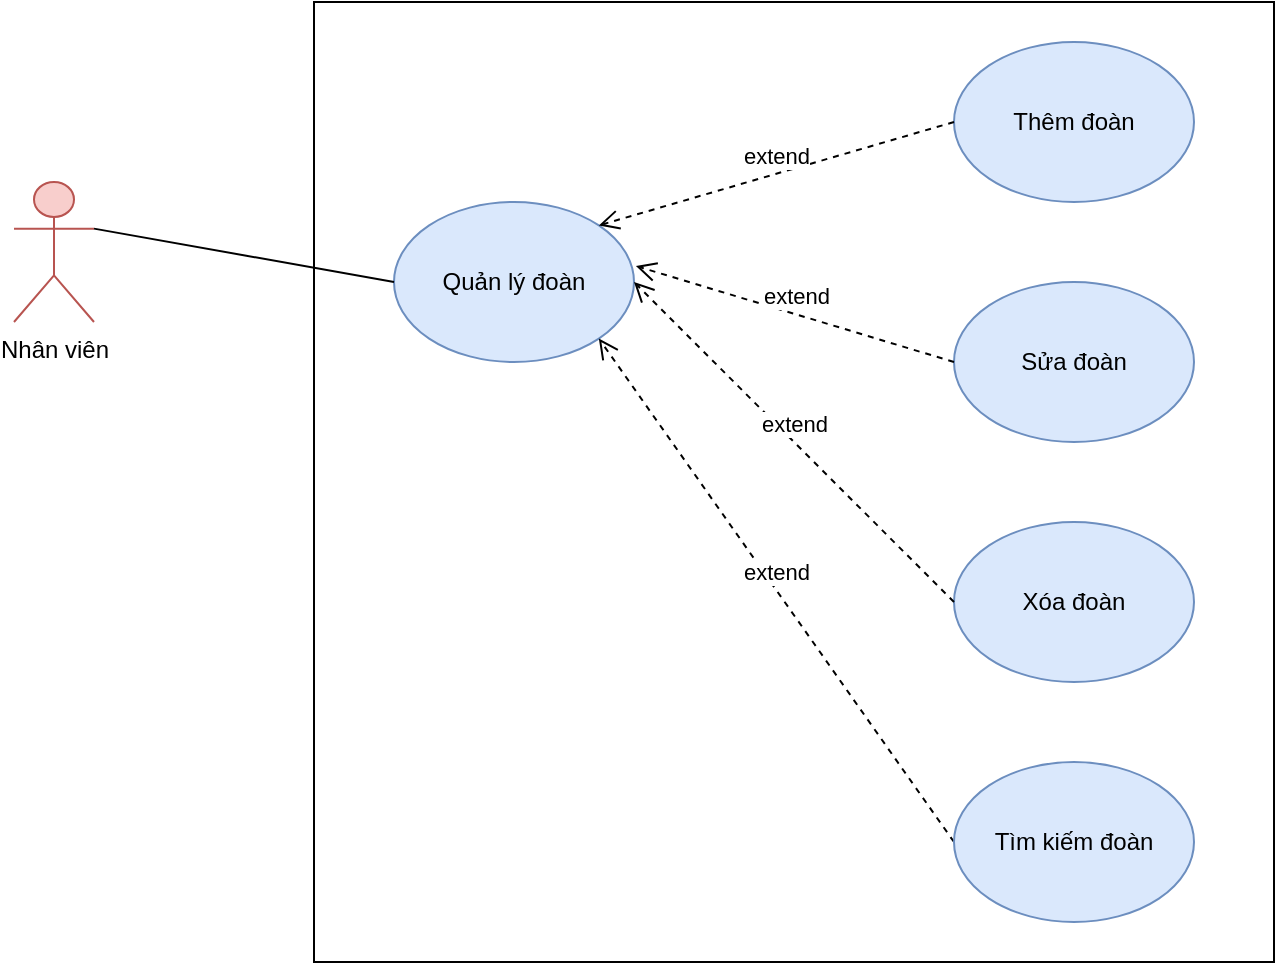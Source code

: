 <mxfile version="14.4.3" type="device"><diagram id="E_LgR0veNHQyCuvZdZR6" name="Page-1"><mxGraphModel dx="852" dy="494" grid="1" gridSize="10" guides="1" tooltips="1" connect="1" arrows="1" fold="1" page="1" pageScale="1" pageWidth="3300" pageHeight="4681" math="0" shadow="0"><root><mxCell id="0"/><mxCell id="1" parent="0"/><mxCell id="RzALi3BaZu-UWbF0h0M--13" value="" style="rounded=0;whiteSpace=wrap;html=1;" parent="1" vertex="1"><mxGeometry x="240" y="60" width="480" height="480" as="geometry"/></mxCell><mxCell id="RzALi3BaZu-UWbF0h0M--1" value="Nhân viên" style="shape=umlActor;verticalLabelPosition=bottom;verticalAlign=top;html=1;outlineConnect=0;fillColor=#f8cecc;strokeColor=#b85450;" parent="1" vertex="1"><mxGeometry x="90" y="150" width="40" height="70" as="geometry"/></mxCell><mxCell id="RzALi3BaZu-UWbF0h0M--2" value="Quản lý đoàn" style="ellipse;whiteSpace=wrap;html=1;fillColor=#dae8fc;strokeColor=#6c8ebf;" parent="1" vertex="1"><mxGeometry x="280" y="160" width="120" height="80" as="geometry"/></mxCell><mxCell id="RzALi3BaZu-UWbF0h0M--3" value="Thêm đoàn" style="ellipse;whiteSpace=wrap;html=1;fillColor=#dae8fc;strokeColor=#6c8ebf;" parent="1" vertex="1"><mxGeometry x="560" y="80" width="120" height="80" as="geometry"/></mxCell><mxCell id="RzALi3BaZu-UWbF0h0M--4" value="extend" style="html=1;verticalAlign=bottom;endArrow=open;dashed=1;endSize=8;exitX=0;exitY=0.5;exitDx=0;exitDy=0;entryX=1;entryY=1;entryDx=0;entryDy=0;" parent="1" source="RzALi3BaZu-UWbF0h0M--7" target="RzALi3BaZu-UWbF0h0M--2" edge="1"><mxGeometry relative="1" as="geometry"><mxPoint x="520" y="360" as="sourcePoint"/><mxPoint x="380" y="235" as="targetPoint"/></mxGeometry></mxCell><mxCell id="RzALi3BaZu-UWbF0h0M--5" value="Sửa đoàn" style="ellipse;whiteSpace=wrap;html=1;fillColor=#dae8fc;strokeColor=#6c8ebf;" parent="1" vertex="1"><mxGeometry x="560" y="200" width="120" height="80" as="geometry"/></mxCell><mxCell id="RzALi3BaZu-UWbF0h0M--6" value="Xóa đoàn" style="ellipse;whiteSpace=wrap;html=1;fillColor=#dae8fc;strokeColor=#6c8ebf;" parent="1" vertex="1"><mxGeometry x="560" y="320" width="120" height="80" as="geometry"/></mxCell><mxCell id="RzALi3BaZu-UWbF0h0M--7" value="Tìm kiếm đoàn" style="ellipse;whiteSpace=wrap;html=1;fillColor=#dae8fc;strokeColor=#6c8ebf;" parent="1" vertex="1"><mxGeometry x="560" y="440" width="120" height="80" as="geometry"/></mxCell><mxCell id="RzALi3BaZu-UWbF0h0M--8" value="extend" style="html=1;verticalAlign=bottom;endArrow=open;dashed=1;endSize=8;exitX=0;exitY=0.5;exitDx=0;exitDy=0;entryX=1;entryY=0.5;entryDx=0;entryDy=0;" parent="1" source="RzALi3BaZu-UWbF0h0M--6" target="RzALi3BaZu-UWbF0h0M--2" edge="1"><mxGeometry relative="1" as="geometry"><mxPoint x="480" y="330" as="sourcePoint"/><mxPoint x="400" y="330" as="targetPoint"/></mxGeometry></mxCell><mxCell id="RzALi3BaZu-UWbF0h0M--9" value="extend" style="html=1;verticalAlign=bottom;endArrow=open;dashed=1;endSize=8;exitX=0;exitY=0.5;exitDx=0;exitDy=0;entryX=1;entryY=0;entryDx=0;entryDy=0;" parent="1" source="RzALi3BaZu-UWbF0h0M--3" target="RzALi3BaZu-UWbF0h0M--2" edge="1"><mxGeometry relative="1" as="geometry"><mxPoint x="480" y="210" as="sourcePoint"/><mxPoint x="400" y="210" as="targetPoint"/></mxGeometry></mxCell><mxCell id="RzALi3BaZu-UWbF0h0M--10" value="extend" style="html=1;verticalAlign=bottom;endArrow=open;dashed=1;endSize=8;exitX=0;exitY=0.5;exitDx=0;exitDy=0;entryX=1.008;entryY=0.4;entryDx=0;entryDy=0;entryPerimeter=0;" parent="1" source="RzALi3BaZu-UWbF0h0M--5" target="RzALi3BaZu-UWbF0h0M--2" edge="1"><mxGeometry relative="1" as="geometry"><mxPoint x="480" y="210" as="sourcePoint"/><mxPoint x="400" y="210" as="targetPoint"/></mxGeometry></mxCell><mxCell id="RzALi3BaZu-UWbF0h0M--12" value="" style="endArrow=none;html=1;entryX=0;entryY=0.5;entryDx=0;entryDy=0;exitX=1;exitY=0.333;exitDx=0;exitDy=0;exitPerimeter=0;" parent="1" source="RzALi3BaZu-UWbF0h0M--1" target="RzALi3BaZu-UWbF0h0M--2" edge="1"><mxGeometry width="50" height="50" relative="1" as="geometry"><mxPoint x="200" y="250" as="sourcePoint"/><mxPoint x="250" y="200" as="targetPoint"/></mxGeometry></mxCell></root></mxGraphModel></diagram></mxfile>